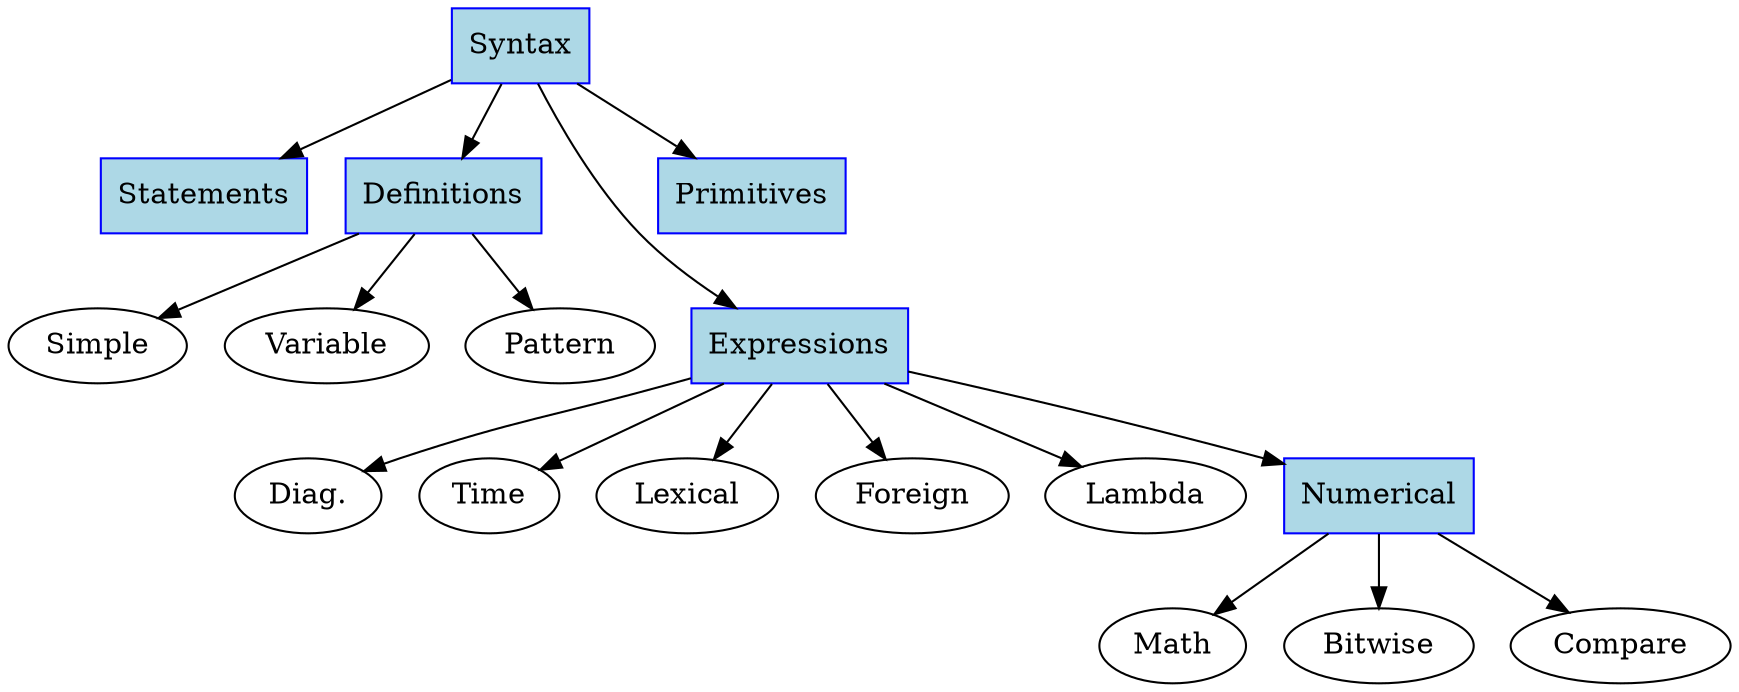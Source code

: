  
strict digraph faustflow {
    root=syntax;
    
    
    simple[label="Simple"];
    fundef[label="Variable"];
    patdef[label="Pattern"];
    
    diag[label="Diag."];
    math[label="Math"];
    bit[label="Bitwise"];
    cmp[label="Compare"];
    
    time[label="Time"];
    env[label="Lexical"];
    foreign[label="Foreign"];
    prog[label="Lambda"];



    node[shape=box, color=blue, fillcolor=lightblue, style=filled];
    syntax[label="Syntax"];
    program[label="Statements"];
    definition[label="Definitions"];
    expr[label="Expressions"];
    prim[label="Primitives"];
    infix[label="Numerical"];
  

    syntax->program;
    syntax->definition;
    syntax->expr;
    syntax->prim;
    
    definition->simple;
    definition->fundef;
    definition->patdef;

    expr->diag;		{rank=same; expr simple}
    expr->infix;
    expr->time;
    expr->env;
    expr->foreign;
    expr->prog;
    
    infix->math;
    infix->bit;
    infix->cmp;
    
}
